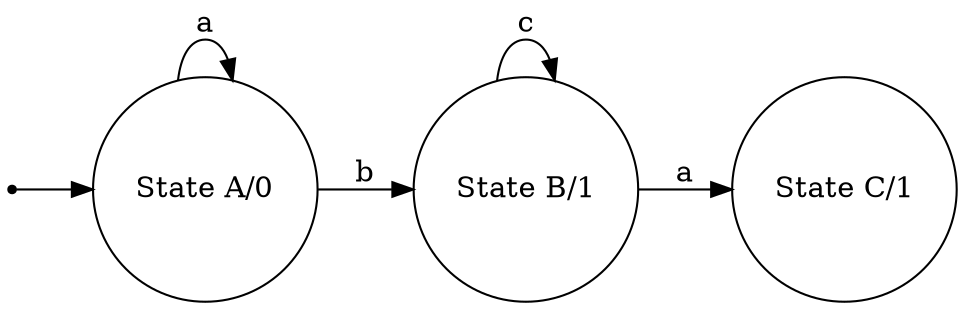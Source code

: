 digraph moore_machine {
	rankdir=LR size="8,5"
	node [shape=circle]
	"State A" [label="State A/0"]
	"State A" -> "State A" [label=a]
	"State A" -> "State B" [label=b]
	"State C" [label="State C/1"]
	"State B" [label="State B/1"]
	"State B" -> "State C" [label=a]
	"State B" -> "State B" [label=c]
	node [shape=point]
	start
	start -> "State A"
}
